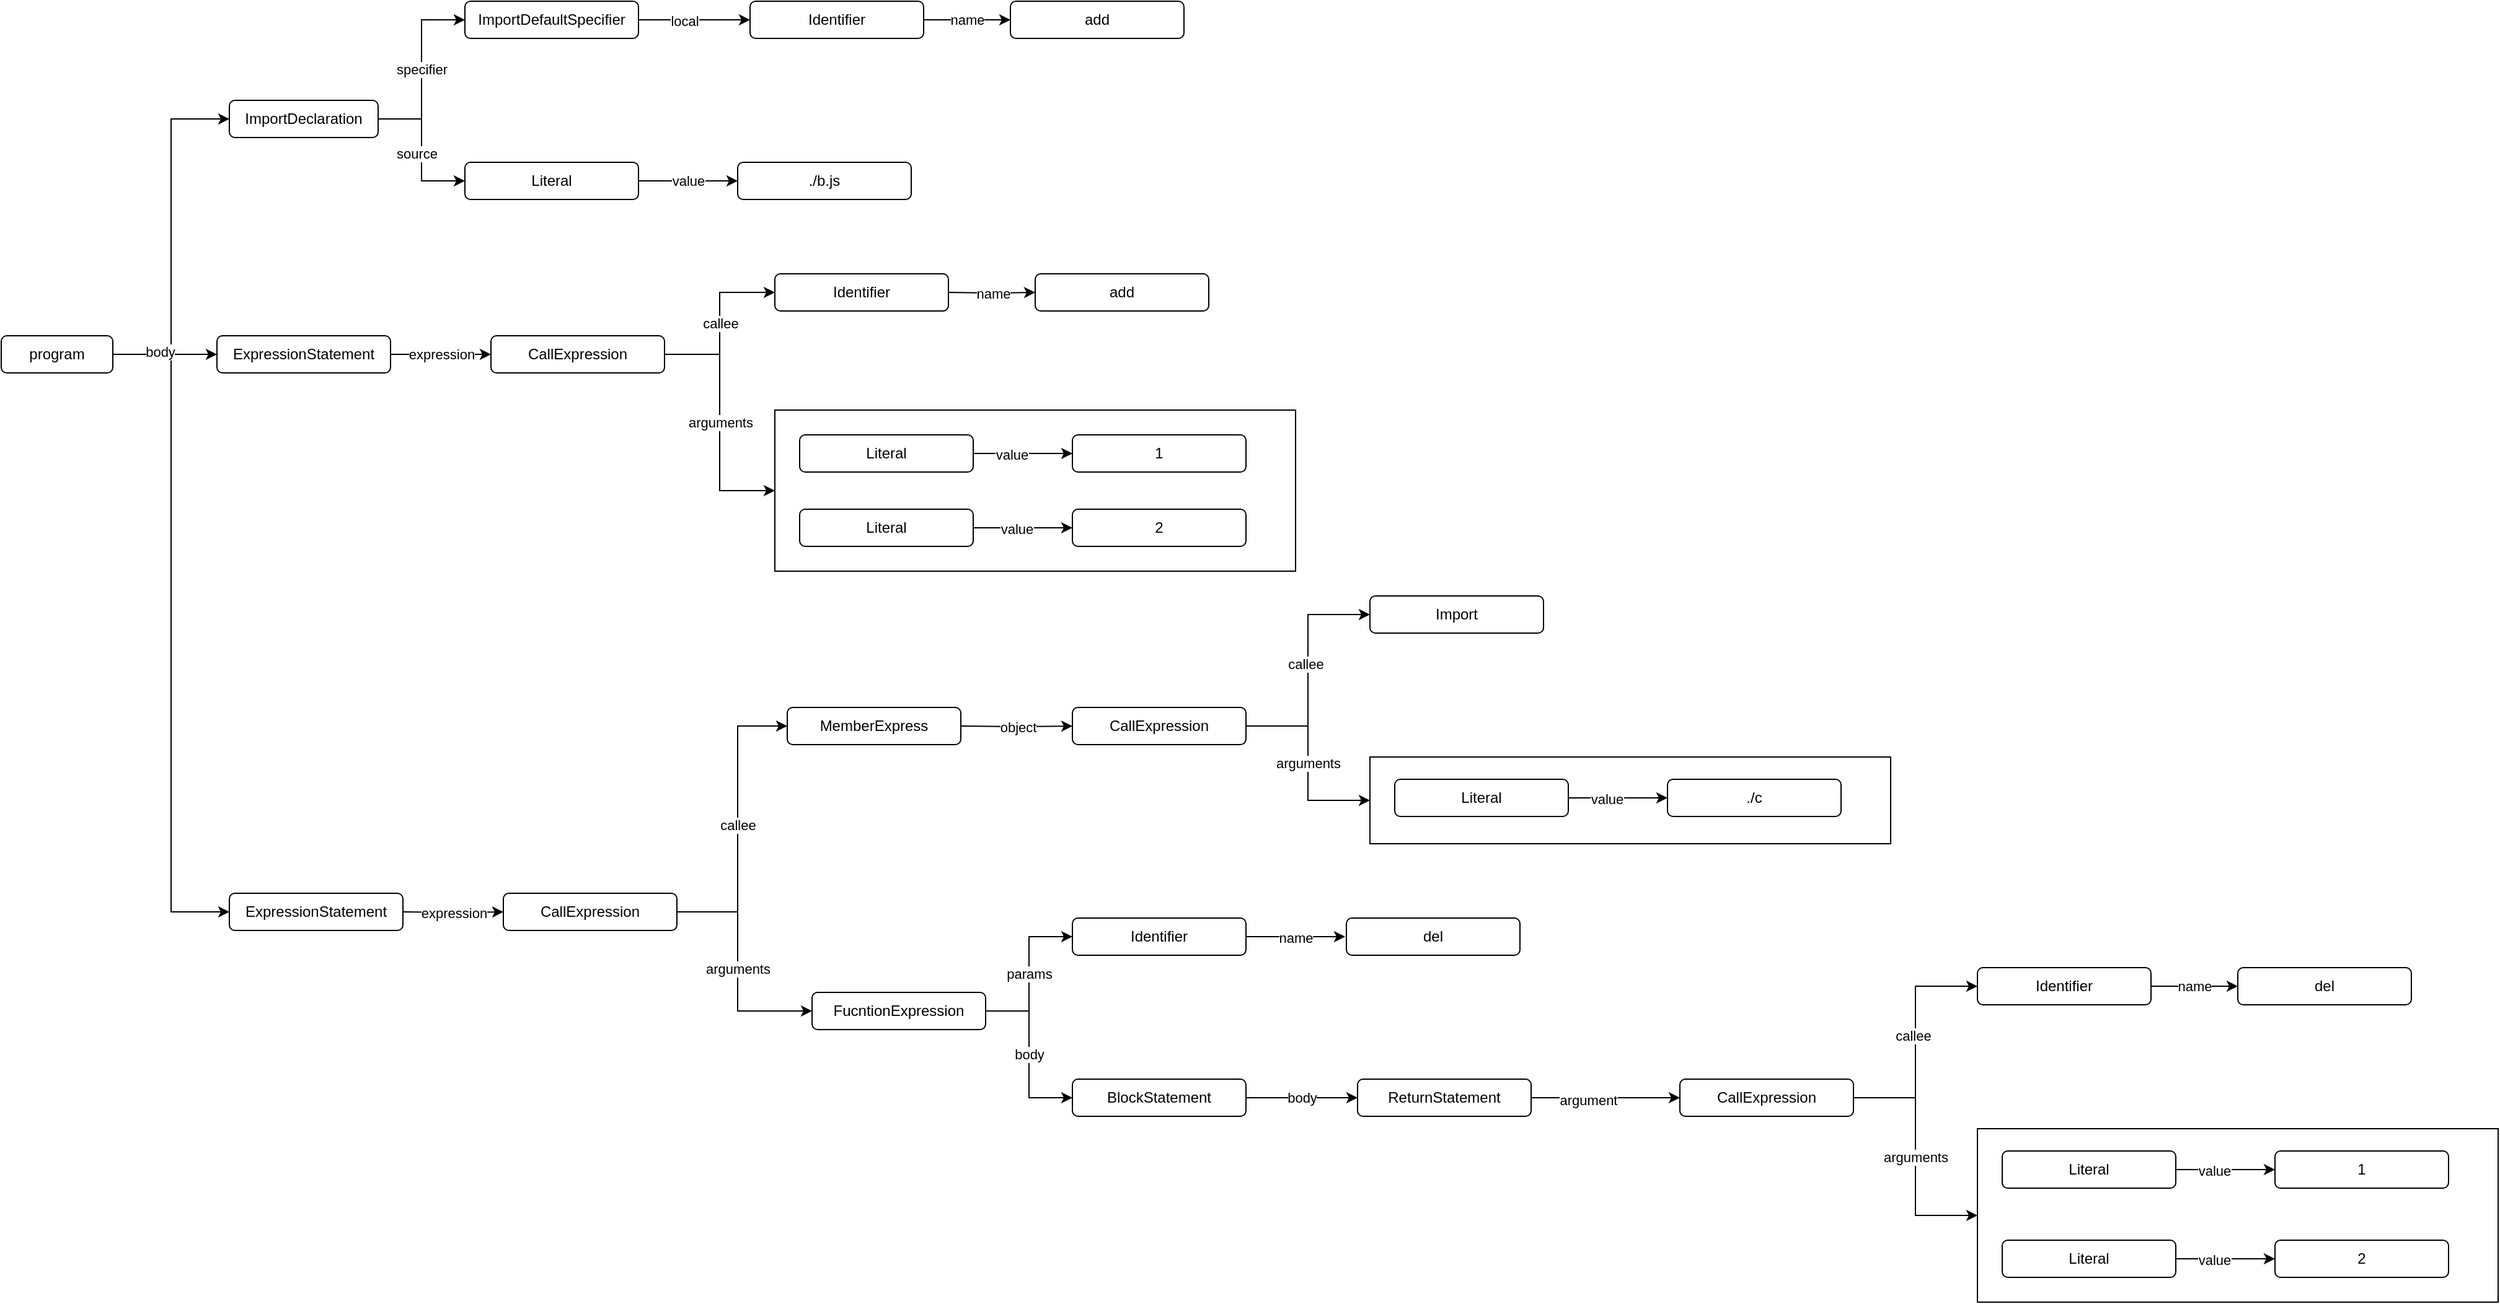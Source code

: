 <mxfile version="14.1.8" type="github">
  <diagram id="ra-ciaEPlCfUXJufHcY9" name="Page-1">
    <mxGraphModel dx="1780" dy="1222" grid="1" gridSize="10" guides="1" tooltips="1" connect="1" arrows="1" fold="1" page="1" pageScale="1" pageWidth="827" pageHeight="1169" math="0" shadow="0">
      <root>
        <mxCell id="0" />
        <mxCell id="1" parent="0" />
        <mxCell id="N_JOfj5veMbjkHJK9RhT-34" value="" style="rounded=0;whiteSpace=wrap;html=1;" vertex="1" parent="1">
          <mxGeometry x="640" y="360" width="420" height="130" as="geometry" />
        </mxCell>
        <mxCell id="N_JOfj5veMbjkHJK9RhT-10" style="edgeStyle=orthogonalEdgeStyle;rounded=0;orthogonalLoop=1;jettySize=auto;html=1;entryX=0;entryY=0.5;entryDx=0;entryDy=0;" edge="1" parent="1" source="N_JOfj5veMbjkHJK9RhT-1" target="N_JOfj5veMbjkHJK9RhT-2">
          <mxGeometry relative="1" as="geometry" />
        </mxCell>
        <mxCell id="N_JOfj5veMbjkHJK9RhT-19" style="edgeStyle=orthogonalEdgeStyle;rounded=0;orthogonalLoop=1;jettySize=auto;html=1;entryX=0;entryY=0.5;entryDx=0;entryDy=0;" edge="1" parent="1" source="N_JOfj5veMbjkHJK9RhT-1" target="N_JOfj5veMbjkHJK9RhT-3">
          <mxGeometry relative="1" as="geometry" />
        </mxCell>
        <mxCell id="N_JOfj5veMbjkHJK9RhT-20" style="edgeStyle=orthogonalEdgeStyle;rounded=0;orthogonalLoop=1;jettySize=auto;html=1;entryX=0;entryY=0.5;entryDx=0;entryDy=0;" edge="1" parent="1" source="N_JOfj5veMbjkHJK9RhT-1" target="N_JOfj5veMbjkHJK9RhT-4">
          <mxGeometry relative="1" as="geometry" />
        </mxCell>
        <mxCell id="N_JOfj5veMbjkHJK9RhT-58" value="body" style="edgeLabel;html=1;align=center;verticalAlign=middle;resizable=0;points=[];" vertex="1" connectable="0" parent="N_JOfj5veMbjkHJK9RhT-20">
          <mxGeometry x="-0.862" y="2" relative="1" as="geometry">
            <mxPoint as="offset" />
          </mxGeometry>
        </mxCell>
        <mxCell id="N_JOfj5veMbjkHJK9RhT-1" value="program" style="rounded=1;whiteSpace=wrap;html=1;" vertex="1" parent="1">
          <mxGeometry x="16" y="300" width="90" height="30" as="geometry" />
        </mxCell>
        <mxCell id="N_JOfj5veMbjkHJK9RhT-11" value="specifier" style="edgeStyle=orthogonalEdgeStyle;rounded=0;orthogonalLoop=1;jettySize=auto;html=1;entryX=0;entryY=0.5;entryDx=0;entryDy=0;" edge="1" parent="1" source="N_JOfj5veMbjkHJK9RhT-2" target="N_JOfj5veMbjkHJK9RhT-5">
          <mxGeometry relative="1" as="geometry" />
        </mxCell>
        <mxCell id="N_JOfj5veMbjkHJK9RhT-12" style="edgeStyle=orthogonalEdgeStyle;rounded=0;orthogonalLoop=1;jettySize=auto;html=1;entryX=0;entryY=0.5;entryDx=0;entryDy=0;" edge="1" parent="1" source="N_JOfj5veMbjkHJK9RhT-2" target="N_JOfj5veMbjkHJK9RhT-6">
          <mxGeometry relative="1" as="geometry" />
        </mxCell>
        <mxCell id="N_JOfj5veMbjkHJK9RhT-17" value="source" style="edgeLabel;html=1;align=center;verticalAlign=middle;resizable=0;points=[];" vertex="1" connectable="0" parent="N_JOfj5veMbjkHJK9RhT-12">
          <mxGeometry x="0.046" y="-4" relative="1" as="geometry">
            <mxPoint as="offset" />
          </mxGeometry>
        </mxCell>
        <mxCell id="N_JOfj5veMbjkHJK9RhT-2" value="ImportDeclaration" style="rounded=1;whiteSpace=wrap;html=1;" vertex="1" parent="1">
          <mxGeometry x="200" y="110" width="120" height="30" as="geometry" />
        </mxCell>
        <mxCell id="N_JOfj5veMbjkHJK9RhT-22" value="expression" style="edgeStyle=orthogonalEdgeStyle;rounded=0;orthogonalLoop=1;jettySize=auto;html=1;entryX=0;entryY=0.5;entryDx=0;entryDy=0;" edge="1" parent="1" source="N_JOfj5veMbjkHJK9RhT-3" target="N_JOfj5veMbjkHJK9RhT-21">
          <mxGeometry relative="1" as="geometry" />
        </mxCell>
        <mxCell id="N_JOfj5veMbjkHJK9RhT-3" value="ExpressionStatement" style="rounded=1;whiteSpace=wrap;html=1;" vertex="1" parent="1">
          <mxGeometry x="190" y="300" width="140" height="30" as="geometry" />
        </mxCell>
        <mxCell id="N_JOfj5veMbjkHJK9RhT-4" value="ExpressionStatement" style="rounded=1;whiteSpace=wrap;html=1;" vertex="1" parent="1">
          <mxGeometry x="200" y="750" width="140" height="30" as="geometry" />
        </mxCell>
        <mxCell id="N_JOfj5veMbjkHJK9RhT-14" style="edgeStyle=orthogonalEdgeStyle;rounded=0;orthogonalLoop=1;jettySize=auto;html=1;entryX=0;entryY=0.5;entryDx=0;entryDy=0;" edge="1" parent="1" source="N_JOfj5veMbjkHJK9RhT-5" target="N_JOfj5veMbjkHJK9RhT-8">
          <mxGeometry relative="1" as="geometry" />
        </mxCell>
        <mxCell id="N_JOfj5veMbjkHJK9RhT-15" value="local" style="edgeLabel;html=1;align=center;verticalAlign=middle;resizable=0;points=[];" vertex="1" connectable="0" parent="N_JOfj5veMbjkHJK9RhT-14">
          <mxGeometry x="-0.178" y="-1" relative="1" as="geometry">
            <mxPoint as="offset" />
          </mxGeometry>
        </mxCell>
        <mxCell id="N_JOfj5veMbjkHJK9RhT-5" value="ImportDefaultSpecifier" style="rounded=1;whiteSpace=wrap;html=1;" vertex="1" parent="1">
          <mxGeometry x="390" y="30" width="140" height="30" as="geometry" />
        </mxCell>
        <mxCell id="N_JOfj5veMbjkHJK9RhT-18" value="value" style="edgeStyle=orthogonalEdgeStyle;rounded=0;orthogonalLoop=1;jettySize=auto;html=1;entryX=0;entryY=0.5;entryDx=0;entryDy=0;" edge="1" parent="1" source="N_JOfj5veMbjkHJK9RhT-6" target="N_JOfj5veMbjkHJK9RhT-7">
          <mxGeometry relative="1" as="geometry" />
        </mxCell>
        <mxCell id="N_JOfj5veMbjkHJK9RhT-6" value="Literal" style="rounded=1;whiteSpace=wrap;html=1;" vertex="1" parent="1">
          <mxGeometry x="390" y="160" width="140" height="30" as="geometry" />
        </mxCell>
        <mxCell id="N_JOfj5veMbjkHJK9RhT-7" value="./b.js" style="rounded=1;whiteSpace=wrap;html=1;" vertex="1" parent="1">
          <mxGeometry x="610" y="160" width="140" height="30" as="geometry" />
        </mxCell>
        <mxCell id="N_JOfj5veMbjkHJK9RhT-16" value="name" style="edgeStyle=orthogonalEdgeStyle;rounded=0;orthogonalLoop=1;jettySize=auto;html=1;entryX=0;entryY=0.5;entryDx=0;entryDy=0;" edge="1" parent="1" source="N_JOfj5veMbjkHJK9RhT-8" target="N_JOfj5veMbjkHJK9RhT-9">
          <mxGeometry relative="1" as="geometry" />
        </mxCell>
        <mxCell id="N_JOfj5veMbjkHJK9RhT-8" value="Identifier" style="rounded=1;whiteSpace=wrap;html=1;" vertex="1" parent="1">
          <mxGeometry x="620" y="30" width="140" height="30" as="geometry" />
        </mxCell>
        <mxCell id="N_JOfj5veMbjkHJK9RhT-9" value="add" style="rounded=1;whiteSpace=wrap;html=1;" vertex="1" parent="1">
          <mxGeometry x="830" y="30" width="140" height="30" as="geometry" />
        </mxCell>
        <mxCell id="N_JOfj5veMbjkHJK9RhT-24" value="callee" style="edgeStyle=orthogonalEdgeStyle;rounded=0;orthogonalLoop=1;jettySize=auto;html=1;entryX=0;entryY=0.5;entryDx=0;entryDy=0;" edge="1" parent="1" source="N_JOfj5veMbjkHJK9RhT-21" target="N_JOfj5veMbjkHJK9RhT-23">
          <mxGeometry relative="1" as="geometry" />
        </mxCell>
        <mxCell id="N_JOfj5veMbjkHJK9RhT-41" value="arguments" style="edgeStyle=orthogonalEdgeStyle;rounded=0;orthogonalLoop=1;jettySize=auto;html=1;entryX=0;entryY=0.5;entryDx=0;entryDy=0;" edge="1" parent="1" source="N_JOfj5veMbjkHJK9RhT-21" target="N_JOfj5veMbjkHJK9RhT-34">
          <mxGeometry relative="1" as="geometry" />
        </mxCell>
        <mxCell id="N_JOfj5veMbjkHJK9RhT-21" value="CallExpression" style="rounded=1;whiteSpace=wrap;html=1;" vertex="1" parent="1">
          <mxGeometry x="411" y="300" width="140" height="30" as="geometry" />
        </mxCell>
        <mxCell id="N_JOfj5veMbjkHJK9RhT-23" value="Identifier" style="rounded=1;whiteSpace=wrap;html=1;" vertex="1" parent="1">
          <mxGeometry x="640" y="250" width="140" height="30" as="geometry" />
        </mxCell>
        <mxCell id="N_JOfj5veMbjkHJK9RhT-28" value="name" style="edgeStyle=orthogonalEdgeStyle;rounded=0;orthogonalLoop=1;jettySize=auto;html=1;entryX=0;entryY=0.5;entryDx=0;entryDy=0;" edge="1" target="N_JOfj5veMbjkHJK9RhT-29" parent="1">
          <mxGeometry relative="1" as="geometry">
            <mxPoint x="780" y="265" as="sourcePoint" />
          </mxGeometry>
        </mxCell>
        <mxCell id="N_JOfj5veMbjkHJK9RhT-29" value="add" style="rounded=1;whiteSpace=wrap;html=1;" vertex="1" parent="1">
          <mxGeometry x="850" y="250" width="140" height="30" as="geometry" />
        </mxCell>
        <mxCell id="N_JOfj5veMbjkHJK9RhT-37" style="edgeStyle=orthogonalEdgeStyle;rounded=0;orthogonalLoop=1;jettySize=auto;html=1;" edge="1" parent="1" source="N_JOfj5veMbjkHJK9RhT-30" target="N_JOfj5veMbjkHJK9RhT-35">
          <mxGeometry relative="1" as="geometry" />
        </mxCell>
        <mxCell id="N_JOfj5veMbjkHJK9RhT-39" value="value" style="edgeLabel;html=1;align=center;verticalAlign=middle;resizable=0;points=[];" vertex="1" connectable="0" parent="N_JOfj5veMbjkHJK9RhT-37">
          <mxGeometry x="-0.225" y="-1" relative="1" as="geometry">
            <mxPoint as="offset" />
          </mxGeometry>
        </mxCell>
        <mxCell id="N_JOfj5veMbjkHJK9RhT-30" value="Literal" style="rounded=1;whiteSpace=wrap;html=1;" vertex="1" parent="1">
          <mxGeometry x="660" y="380" width="140" height="30" as="geometry" />
        </mxCell>
        <mxCell id="N_JOfj5veMbjkHJK9RhT-38" style="edgeStyle=orthogonalEdgeStyle;rounded=0;orthogonalLoop=1;jettySize=auto;html=1;entryX=0;entryY=0.5;entryDx=0;entryDy=0;" edge="1" parent="1" source="N_JOfj5veMbjkHJK9RhT-31" target="N_JOfj5veMbjkHJK9RhT-36">
          <mxGeometry relative="1" as="geometry" />
        </mxCell>
        <mxCell id="N_JOfj5veMbjkHJK9RhT-40" value="value" style="edgeLabel;html=1;align=center;verticalAlign=middle;resizable=0;points=[];" vertex="1" connectable="0" parent="N_JOfj5veMbjkHJK9RhT-38">
          <mxGeometry x="-0.125" y="-1" relative="1" as="geometry">
            <mxPoint as="offset" />
          </mxGeometry>
        </mxCell>
        <mxCell id="N_JOfj5veMbjkHJK9RhT-31" value="Literal" style="rounded=1;whiteSpace=wrap;html=1;" vertex="1" parent="1">
          <mxGeometry x="660" y="440" width="140" height="30" as="geometry" />
        </mxCell>
        <mxCell id="N_JOfj5veMbjkHJK9RhT-35" value="1" style="rounded=1;whiteSpace=wrap;html=1;" vertex="1" parent="1">
          <mxGeometry x="880" y="380" width="140" height="30" as="geometry" />
        </mxCell>
        <mxCell id="N_JOfj5veMbjkHJK9RhT-36" value="2" style="rounded=1;whiteSpace=wrap;html=1;" vertex="1" parent="1">
          <mxGeometry x="880" y="440" width="140" height="30" as="geometry" />
        </mxCell>
        <mxCell id="N_JOfj5veMbjkHJK9RhT-43" value="expression" style="edgeStyle=orthogonalEdgeStyle;rounded=0;orthogonalLoop=1;jettySize=auto;html=1;entryX=0;entryY=0.5;entryDx=0;entryDy=0;" edge="1" target="N_JOfj5veMbjkHJK9RhT-46" parent="1">
          <mxGeometry relative="1" as="geometry">
            <mxPoint x="340" y="765" as="sourcePoint" />
          </mxGeometry>
        </mxCell>
        <mxCell id="N_JOfj5veMbjkHJK9RhT-44" value="callee" style="edgeStyle=orthogonalEdgeStyle;rounded=0;orthogonalLoop=1;jettySize=auto;html=1;entryX=0;entryY=0.5;entryDx=0;entryDy=0;" edge="1" source="N_JOfj5veMbjkHJK9RhT-46" target="N_JOfj5veMbjkHJK9RhT-47" parent="1">
          <mxGeometry relative="1" as="geometry">
            <Array as="points">
              <mxPoint x="610" y="765" />
              <mxPoint x="610" y="615" />
            </Array>
          </mxGeometry>
        </mxCell>
        <mxCell id="N_JOfj5veMbjkHJK9RhT-45" value="arguments" style="edgeStyle=orthogonalEdgeStyle;rounded=0;orthogonalLoop=1;jettySize=auto;html=1;entryX=0;entryY=0.5;entryDx=0;entryDy=0;" edge="1" source="N_JOfj5veMbjkHJK9RhT-46" target="N_JOfj5veMbjkHJK9RhT-52" parent="1">
          <mxGeometry relative="1" as="geometry">
            <mxPoint x="650" y="875.0" as="targetPoint" />
            <Array as="points">
              <mxPoint x="610" y="765" />
              <mxPoint x="610" y="845" />
            </Array>
          </mxGeometry>
        </mxCell>
        <mxCell id="N_JOfj5veMbjkHJK9RhT-46" value="CallExpression" style="rounded=1;whiteSpace=wrap;html=1;" vertex="1" parent="1">
          <mxGeometry x="421" y="750" width="140" height="30" as="geometry" />
        </mxCell>
        <mxCell id="N_JOfj5veMbjkHJK9RhT-47" value="MemberExpress" style="rounded=1;whiteSpace=wrap;html=1;" vertex="1" parent="1">
          <mxGeometry x="650" y="600" width="140" height="30" as="geometry" />
        </mxCell>
        <mxCell id="N_JOfj5veMbjkHJK9RhT-48" value="object" style="edgeStyle=orthogonalEdgeStyle;rounded=0;orthogonalLoop=1;jettySize=auto;html=1;entryX=0;entryY=0.5;entryDx=0;entryDy=0;" edge="1" target="N_JOfj5veMbjkHJK9RhT-49" parent="1">
          <mxGeometry relative="1" as="geometry">
            <mxPoint x="790" y="615" as="sourcePoint" />
          </mxGeometry>
        </mxCell>
        <mxCell id="N_JOfj5veMbjkHJK9RhT-73" style="edgeStyle=orthogonalEdgeStyle;rounded=0;orthogonalLoop=1;jettySize=auto;html=1;entryX=0;entryY=0.5;entryDx=0;entryDy=0;" edge="1" parent="1" source="N_JOfj5veMbjkHJK9RhT-49" target="N_JOfj5veMbjkHJK9RhT-62">
          <mxGeometry relative="1" as="geometry" />
        </mxCell>
        <mxCell id="N_JOfj5veMbjkHJK9RhT-75" value="callee" style="edgeLabel;html=1;align=center;verticalAlign=middle;resizable=0;points=[];" vertex="1" connectable="0" parent="N_JOfj5veMbjkHJK9RhT-73">
          <mxGeometry x="0.046" y="2" relative="1" as="geometry">
            <mxPoint y="-1" as="offset" />
          </mxGeometry>
        </mxCell>
        <mxCell id="N_JOfj5veMbjkHJK9RhT-49" value="CallExpression" style="rounded=1;whiteSpace=wrap;html=1;" vertex="1" parent="1">
          <mxGeometry x="880" y="600" width="140" height="30" as="geometry" />
        </mxCell>
        <mxCell id="N_JOfj5veMbjkHJK9RhT-77" value="params" style="edgeStyle=orthogonalEdgeStyle;rounded=0;orthogonalLoop=1;jettySize=auto;html=1;entryX=0;entryY=0.5;entryDx=0;entryDy=0;" edge="1" parent="1" source="N_JOfj5veMbjkHJK9RhT-52" target="N_JOfj5veMbjkHJK9RhT-76">
          <mxGeometry relative="1" as="geometry" />
        </mxCell>
        <mxCell id="N_JOfj5veMbjkHJK9RhT-81" value="body" style="edgeStyle=orthogonalEdgeStyle;rounded=0;orthogonalLoop=1;jettySize=auto;html=1;entryX=0;entryY=0.5;entryDx=0;entryDy=0;" edge="1" parent="1" source="N_JOfj5veMbjkHJK9RhT-52" target="N_JOfj5veMbjkHJK9RhT-80">
          <mxGeometry relative="1" as="geometry" />
        </mxCell>
        <mxCell id="N_JOfj5veMbjkHJK9RhT-52" value="FucntionExpression" style="rounded=1;whiteSpace=wrap;html=1;" vertex="1" parent="1">
          <mxGeometry x="670" y="830" width="140" height="30" as="geometry" />
        </mxCell>
        <mxCell id="N_JOfj5veMbjkHJK9RhT-59" value="" style="rounded=0;whiteSpace=wrap;html=1;" vertex="1" parent="1">
          <mxGeometry x="1120" y="640" width="420" height="70" as="geometry" />
        </mxCell>
        <mxCell id="N_JOfj5veMbjkHJK9RhT-61" value="arguments" style="edgeStyle=orthogonalEdgeStyle;rounded=0;orthogonalLoop=1;jettySize=auto;html=1;entryX=0;entryY=0.5;entryDx=0;entryDy=0;exitX=1;exitY=0.5;exitDx=0;exitDy=0;" edge="1" target="N_JOfj5veMbjkHJK9RhT-59" parent="1" source="N_JOfj5veMbjkHJK9RhT-49">
          <mxGeometry relative="1" as="geometry">
            <mxPoint x="1040" y="715" as="sourcePoint" />
          </mxGeometry>
        </mxCell>
        <mxCell id="N_JOfj5veMbjkHJK9RhT-62" value="Import" style="rounded=1;whiteSpace=wrap;html=1;" vertex="1" parent="1">
          <mxGeometry x="1120" y="510" width="140" height="30" as="geometry" />
        </mxCell>
        <mxCell id="N_JOfj5veMbjkHJK9RhT-65" style="edgeStyle=orthogonalEdgeStyle;rounded=0;orthogonalLoop=1;jettySize=auto;html=1;" edge="1" source="N_JOfj5veMbjkHJK9RhT-67" target="N_JOfj5veMbjkHJK9RhT-71" parent="1">
          <mxGeometry relative="1" as="geometry" />
        </mxCell>
        <mxCell id="N_JOfj5veMbjkHJK9RhT-66" value="value" style="edgeLabel;html=1;align=center;verticalAlign=middle;resizable=0;points=[];" vertex="1" connectable="0" parent="N_JOfj5veMbjkHJK9RhT-65">
          <mxGeometry x="-0.225" y="-1" relative="1" as="geometry">
            <mxPoint as="offset" />
          </mxGeometry>
        </mxCell>
        <mxCell id="N_JOfj5veMbjkHJK9RhT-67" value="Literal" style="rounded=1;whiteSpace=wrap;html=1;" vertex="1" parent="1">
          <mxGeometry x="1140" y="658" width="140" height="30" as="geometry" />
        </mxCell>
        <mxCell id="N_JOfj5veMbjkHJK9RhT-71" value="./c" style="rounded=1;whiteSpace=wrap;html=1;" vertex="1" parent="1">
          <mxGeometry x="1360" y="658" width="140" height="30" as="geometry" />
        </mxCell>
        <mxCell id="N_JOfj5veMbjkHJK9RhT-79" value="name" style="edgeStyle=orthogonalEdgeStyle;rounded=0;orthogonalLoop=1;jettySize=auto;html=1;" edge="1" parent="1" source="N_JOfj5veMbjkHJK9RhT-76">
          <mxGeometry relative="1" as="geometry">
            <mxPoint x="1100" y="785.0" as="targetPoint" />
          </mxGeometry>
        </mxCell>
        <mxCell id="N_JOfj5veMbjkHJK9RhT-76" value="Identifier" style="rounded=1;whiteSpace=wrap;html=1;" vertex="1" parent="1">
          <mxGeometry x="880" y="770" width="140" height="30" as="geometry" />
        </mxCell>
        <mxCell id="N_JOfj5veMbjkHJK9RhT-78" value="del" style="rounded=1;whiteSpace=wrap;html=1;" vertex="1" parent="1">
          <mxGeometry x="1101" y="770" width="140" height="30" as="geometry" />
        </mxCell>
        <mxCell id="N_JOfj5veMbjkHJK9RhT-83" value="body" style="edgeStyle=orthogonalEdgeStyle;rounded=0;orthogonalLoop=1;jettySize=auto;html=1;entryX=0;entryY=0.5;entryDx=0;entryDy=0;" edge="1" parent="1" source="N_JOfj5veMbjkHJK9RhT-80" target="N_JOfj5veMbjkHJK9RhT-82">
          <mxGeometry relative="1" as="geometry" />
        </mxCell>
        <mxCell id="N_JOfj5veMbjkHJK9RhT-80" value="BlockStatement" style="rounded=1;whiteSpace=wrap;html=1;" vertex="1" parent="1">
          <mxGeometry x="880" y="900" width="140" height="30" as="geometry" />
        </mxCell>
        <mxCell id="N_JOfj5veMbjkHJK9RhT-94" style="edgeStyle=orthogonalEdgeStyle;rounded=0;orthogonalLoop=1;jettySize=auto;html=1;" edge="1" parent="1" source="N_JOfj5veMbjkHJK9RhT-82" target="N_JOfj5veMbjkHJK9RhT-86">
          <mxGeometry relative="1" as="geometry" />
        </mxCell>
        <mxCell id="N_JOfj5veMbjkHJK9RhT-95" value="argument" style="edgeLabel;html=1;align=center;verticalAlign=middle;resizable=0;points=[];" vertex="1" connectable="0" parent="N_JOfj5veMbjkHJK9RhT-94">
          <mxGeometry x="-0.225" y="-2" relative="1" as="geometry">
            <mxPoint x="-1" as="offset" />
          </mxGeometry>
        </mxCell>
        <mxCell id="N_JOfj5veMbjkHJK9RhT-82" value="ReturnStatement" style="rounded=1;whiteSpace=wrap;html=1;" vertex="1" parent="1">
          <mxGeometry x="1110" y="900" width="140" height="30" as="geometry" />
        </mxCell>
        <mxCell id="N_JOfj5veMbjkHJK9RhT-84" style="edgeStyle=orthogonalEdgeStyle;rounded=0;orthogonalLoop=1;jettySize=auto;html=1;entryX=0;entryY=0.5;entryDx=0;entryDy=0;" edge="1" source="N_JOfj5veMbjkHJK9RhT-86" target="N_JOfj5veMbjkHJK9RhT-89" parent="1">
          <mxGeometry relative="1" as="geometry" />
        </mxCell>
        <mxCell id="N_JOfj5veMbjkHJK9RhT-85" value="callee" style="edgeLabel;html=1;align=center;verticalAlign=middle;resizable=0;points=[];" vertex="1" connectable="0" parent="N_JOfj5veMbjkHJK9RhT-84">
          <mxGeometry x="0.046" y="2" relative="1" as="geometry">
            <mxPoint y="-1" as="offset" />
          </mxGeometry>
        </mxCell>
        <mxCell id="N_JOfj5veMbjkHJK9RhT-86" value="CallExpression" style="rounded=1;whiteSpace=wrap;html=1;" vertex="1" parent="1">
          <mxGeometry x="1370" y="900" width="140" height="30" as="geometry" />
        </mxCell>
        <mxCell id="N_JOfj5veMbjkHJK9RhT-87" value="" style="rounded=0;whiteSpace=wrap;html=1;" vertex="1" parent="1">
          <mxGeometry x="1610" y="940" width="420" height="140" as="geometry" />
        </mxCell>
        <mxCell id="N_JOfj5veMbjkHJK9RhT-88" value="arguments" style="edgeStyle=orthogonalEdgeStyle;rounded=0;orthogonalLoop=1;jettySize=auto;html=1;entryX=0;entryY=0.5;entryDx=0;entryDy=0;exitX=1;exitY=0.5;exitDx=0;exitDy=0;" edge="1" source="N_JOfj5veMbjkHJK9RhT-86" target="N_JOfj5veMbjkHJK9RhT-87" parent="1">
          <mxGeometry relative="1" as="geometry">
            <mxPoint x="1530" y="1015" as="sourcePoint" />
          </mxGeometry>
        </mxCell>
        <mxCell id="N_JOfj5veMbjkHJK9RhT-97" value="name" style="edgeStyle=orthogonalEdgeStyle;rounded=0;orthogonalLoop=1;jettySize=auto;html=1;" edge="1" parent="1" source="N_JOfj5veMbjkHJK9RhT-89" target="N_JOfj5veMbjkHJK9RhT-96">
          <mxGeometry relative="1" as="geometry" />
        </mxCell>
        <mxCell id="N_JOfj5veMbjkHJK9RhT-89" value="Identifier" style="rounded=1;whiteSpace=wrap;html=1;" vertex="1" parent="1">
          <mxGeometry x="1610" y="810" width="140" height="30" as="geometry" />
        </mxCell>
        <mxCell id="N_JOfj5veMbjkHJK9RhT-90" style="edgeStyle=orthogonalEdgeStyle;rounded=0;orthogonalLoop=1;jettySize=auto;html=1;" edge="1" source="N_JOfj5veMbjkHJK9RhT-92" target="N_JOfj5veMbjkHJK9RhT-93" parent="1">
          <mxGeometry relative="1" as="geometry" />
        </mxCell>
        <mxCell id="N_JOfj5veMbjkHJK9RhT-91" value="value" style="edgeLabel;html=1;align=center;verticalAlign=middle;resizable=0;points=[];" vertex="1" connectable="0" parent="N_JOfj5veMbjkHJK9RhT-90">
          <mxGeometry x="-0.225" y="-1" relative="1" as="geometry">
            <mxPoint as="offset" />
          </mxGeometry>
        </mxCell>
        <mxCell id="N_JOfj5veMbjkHJK9RhT-92" value="Literal" style="rounded=1;whiteSpace=wrap;html=1;" vertex="1" parent="1">
          <mxGeometry x="1630" y="958" width="140" height="30" as="geometry" />
        </mxCell>
        <mxCell id="N_JOfj5veMbjkHJK9RhT-93" value="1" style="rounded=1;whiteSpace=wrap;html=1;" vertex="1" parent="1">
          <mxGeometry x="1850" y="958" width="140" height="30" as="geometry" />
        </mxCell>
        <mxCell id="N_JOfj5veMbjkHJK9RhT-96" value="del" style="rounded=1;whiteSpace=wrap;html=1;" vertex="1" parent="1">
          <mxGeometry x="1820" y="810" width="140" height="30" as="geometry" />
        </mxCell>
        <mxCell id="N_JOfj5veMbjkHJK9RhT-98" value="2" style="rounded=1;whiteSpace=wrap;html=1;" vertex="1" parent="1">
          <mxGeometry x="1850" y="1030" width="140" height="30" as="geometry" />
        </mxCell>
        <mxCell id="N_JOfj5veMbjkHJK9RhT-99" style="edgeStyle=orthogonalEdgeStyle;rounded=0;orthogonalLoop=1;jettySize=auto;html=1;" edge="1" source="N_JOfj5veMbjkHJK9RhT-101" target="N_JOfj5veMbjkHJK9RhT-98" parent="1">
          <mxGeometry relative="1" as="geometry" />
        </mxCell>
        <mxCell id="N_JOfj5veMbjkHJK9RhT-100" value="value" style="edgeLabel;html=1;align=center;verticalAlign=middle;resizable=0;points=[];" vertex="1" connectable="0" parent="N_JOfj5veMbjkHJK9RhT-99">
          <mxGeometry x="-0.225" y="-1" relative="1" as="geometry">
            <mxPoint as="offset" />
          </mxGeometry>
        </mxCell>
        <mxCell id="N_JOfj5veMbjkHJK9RhT-101" value="Literal" style="rounded=1;whiteSpace=wrap;html=1;" vertex="1" parent="1">
          <mxGeometry x="1630" y="1030" width="140" height="30" as="geometry" />
        </mxCell>
      </root>
    </mxGraphModel>
  </diagram>
</mxfile>
